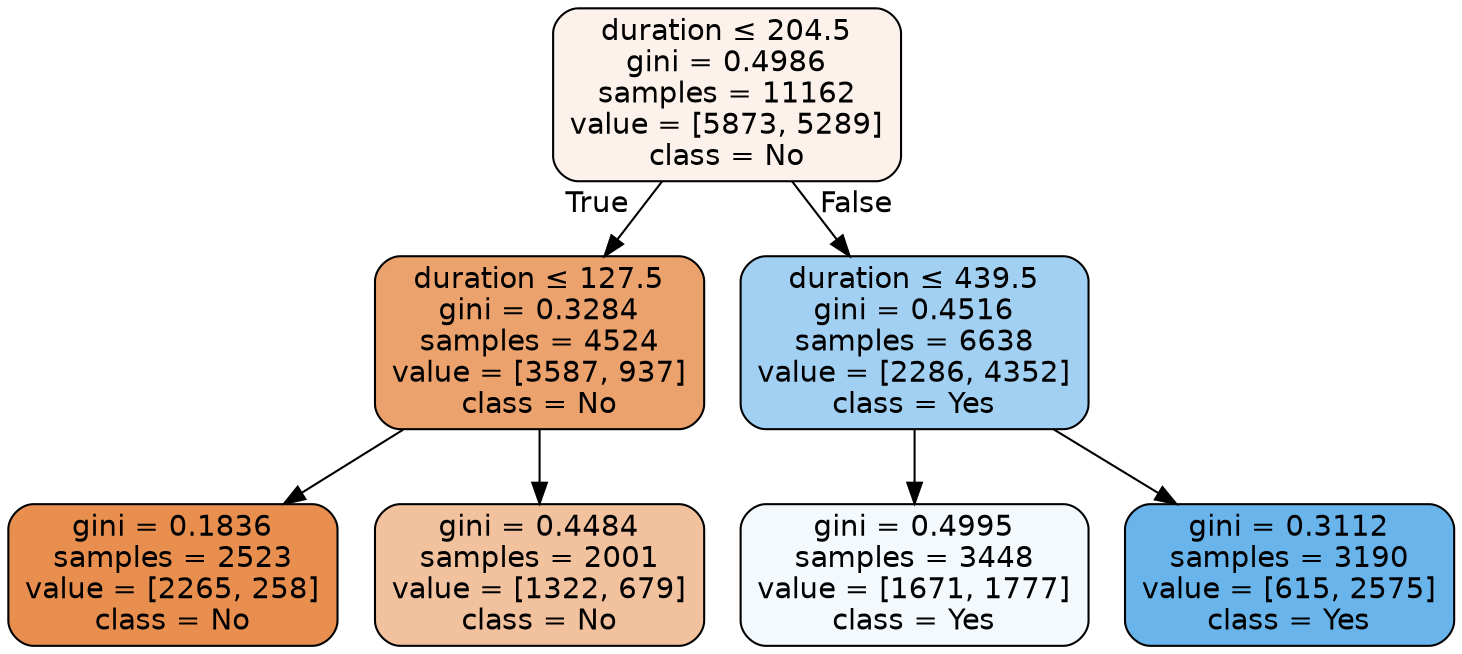 digraph Tree {
node [shape=box, style="filled, rounded", color="black", fontname=helvetica] ;
edge [fontname=helvetica] ;
0 [label=<duration &le; 204.5<br/>gini = 0.4986<br/>samples = 11162<br/>value = [5873, 5289]<br/>class = No>, fillcolor="#e5813919"] ;
1 [label=<duration &le; 127.5<br/>gini = 0.3284<br/>samples = 4524<br/>value = [3587, 937]<br/>class = No>, fillcolor="#e58139bc"] ;
0 -> 1 [labeldistance=2.5, labelangle=45, headlabel="True"] ;
2 [label=<gini = 0.1836<br/>samples = 2523<br/>value = [2265, 258]<br/>class = No>, fillcolor="#e58139e2"] ;
1 -> 2 ;
3 [label=<gini = 0.4484<br/>samples = 2001<br/>value = [1322, 679]<br/>class = No>, fillcolor="#e581397c"] ;
1 -> 3 ;
4 [label=<duration &le; 439.5<br/>gini = 0.4516<br/>samples = 6638<br/>value = [2286, 4352]<br/>class = Yes>, fillcolor="#399de579"] ;
0 -> 4 [labeldistance=2.5, labelangle=-45, headlabel="False"] ;
5 [label=<gini = 0.4995<br/>samples = 3448<br/>value = [1671, 1777]<br/>class = Yes>, fillcolor="#399de50f"] ;
4 -> 5 ;
6 [label=<gini = 0.3112<br/>samples = 3190<br/>value = [615, 2575]<br/>class = Yes>, fillcolor="#399de5c2"] ;
4 -> 6 ;
}